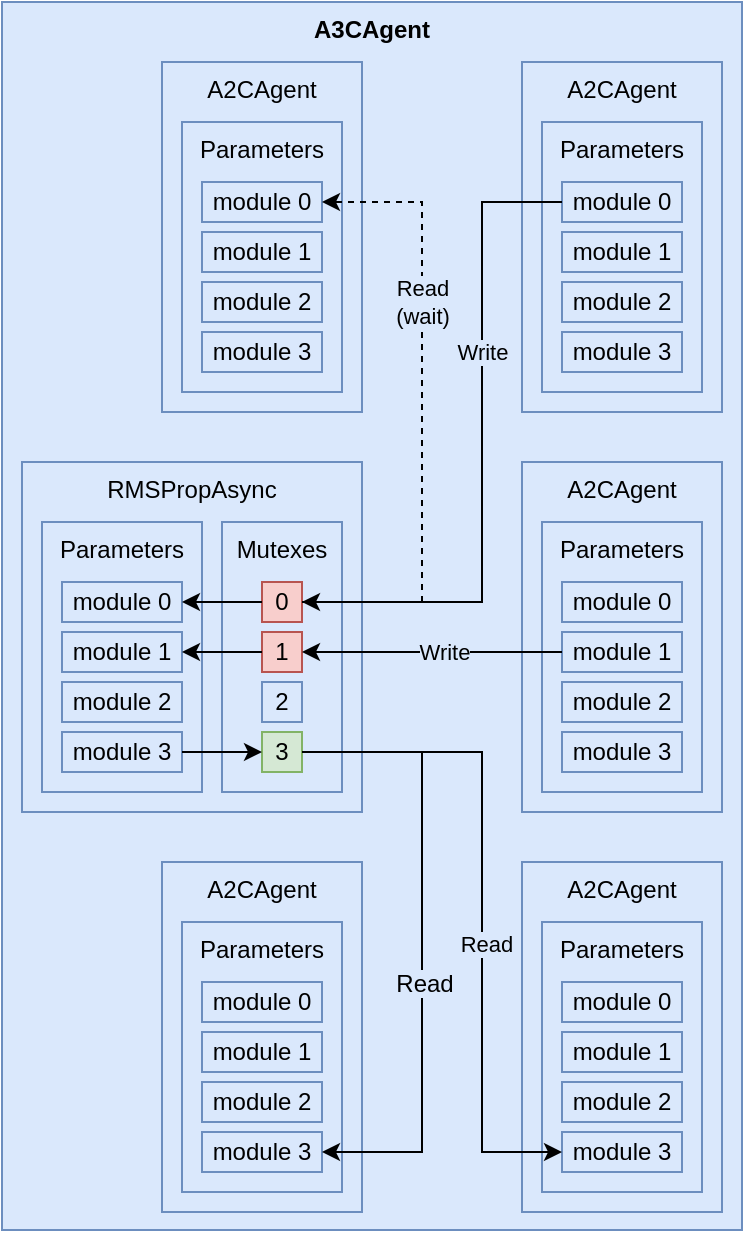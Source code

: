 <mxfile version="26.1.0">
  <diagram name="Page-1" id="9oAyltX0Z4I_NYAaA5z0">
    <mxGraphModel dx="1137" dy="638" grid="1" gridSize="10" guides="1" tooltips="1" connect="1" arrows="1" fold="1" page="1" pageScale="1" pageWidth="850" pageHeight="1100" math="0" shadow="0">
      <root>
        <mxCell id="0" />
        <mxCell id="1" parent="0" />
        <mxCell id="psgPVx_Mr6GsPkw7rHNx-107" value="&lt;b&gt;A3CAgent&lt;/b&gt;" style="rounded=0;whiteSpace=wrap;html=1;fillColor=#dae8fc;strokeColor=#6c8ebf;align=center;verticalAlign=top;" vertex="1" parent="1">
          <mxGeometry x="120" y="100" width="370" height="614" as="geometry" />
        </mxCell>
        <mxCell id="psgPVx_Mr6GsPkw7rHNx-90" value="" style="group" vertex="1" connectable="0" parent="1">
          <mxGeometry x="130" y="330" width="170" height="175" as="geometry" />
        </mxCell>
        <mxCell id="psgPVx_Mr6GsPkw7rHNx-1" value="RMSPropAsync" style="rounded=0;whiteSpace=wrap;html=1;fillColor=#dae8fc;strokeColor=#6c8ebf;align=center;verticalAlign=top;" vertex="1" parent="psgPVx_Mr6GsPkw7rHNx-90">
          <mxGeometry width="170" height="175" as="geometry" />
        </mxCell>
        <mxCell id="psgPVx_Mr6GsPkw7rHNx-23" value="Mutexes" style="rounded=0;whiteSpace=wrap;html=1;fillColor=#dae8fc;strokeColor=#6c8ebf;align=center;verticalAlign=top;" vertex="1" parent="psgPVx_Mr6GsPkw7rHNx-90">
          <mxGeometry x="100" y="30" width="60" height="135" as="geometry" />
        </mxCell>
        <mxCell id="psgPVx_Mr6GsPkw7rHNx-16" value="Parameters" style="rounded=0;whiteSpace=wrap;html=1;fillColor=#dae8fc;strokeColor=#6c8ebf;align=center;verticalAlign=top;" vertex="1" parent="psgPVx_Mr6GsPkw7rHNx-90">
          <mxGeometry x="10" y="30" width="80" height="135" as="geometry" />
        </mxCell>
        <mxCell id="psgPVx_Mr6GsPkw7rHNx-24" value="0" style="rounded=0;whiteSpace=wrap;html=1;fillColor=#f8cecc;strokeColor=#b85450;align=center;verticalAlign=middle;" vertex="1" parent="psgPVx_Mr6GsPkw7rHNx-90">
          <mxGeometry x="120" y="60" width="20" height="20" as="geometry" />
        </mxCell>
        <mxCell id="psgPVx_Mr6GsPkw7rHNx-25" value="1" style="rounded=0;whiteSpace=wrap;html=1;fillColor=#f8cecc;strokeColor=#b85450;align=center;verticalAlign=middle;" vertex="1" parent="psgPVx_Mr6GsPkw7rHNx-90">
          <mxGeometry x="120" y="85" width="20" height="20" as="geometry" />
        </mxCell>
        <mxCell id="psgPVx_Mr6GsPkw7rHNx-26" value="2" style="rounded=0;whiteSpace=wrap;html=1;fillColor=#dae8fc;strokeColor=#6c8ebf;align=center;verticalAlign=middle;" vertex="1" parent="psgPVx_Mr6GsPkw7rHNx-90">
          <mxGeometry x="120" y="110" width="20" height="20" as="geometry" />
        </mxCell>
        <mxCell id="psgPVx_Mr6GsPkw7rHNx-27" value="3" style="rounded=0;whiteSpace=wrap;html=1;fillColor=#d5e8d4;strokeColor=#82b366;align=center;verticalAlign=middle;" vertex="1" parent="psgPVx_Mr6GsPkw7rHNx-90">
          <mxGeometry x="120" y="135" width="20" height="20" as="geometry" />
        </mxCell>
        <mxCell id="psgPVx_Mr6GsPkw7rHNx-33" value="" style="group" vertex="1" connectable="0" parent="psgPVx_Mr6GsPkw7rHNx-90">
          <mxGeometry x="20" y="60" width="60" height="95" as="geometry" />
        </mxCell>
        <mxCell id="psgPVx_Mr6GsPkw7rHNx-17" value="module 0" style="rounded=0;whiteSpace=wrap;html=1;fillColor=#dae8fc;strokeColor=#6c8ebf;align=center;verticalAlign=middle;" vertex="1" parent="psgPVx_Mr6GsPkw7rHNx-33">
          <mxGeometry width="60" height="20" as="geometry" />
        </mxCell>
        <mxCell id="psgPVx_Mr6GsPkw7rHNx-18" value="module 1" style="rounded=0;whiteSpace=wrap;html=1;fillColor=#dae8fc;strokeColor=#6c8ebf;align=center;verticalAlign=middle;" vertex="1" parent="psgPVx_Mr6GsPkw7rHNx-33">
          <mxGeometry y="25" width="60" height="20" as="geometry" />
        </mxCell>
        <mxCell id="psgPVx_Mr6GsPkw7rHNx-20" value="module 2" style="rounded=0;whiteSpace=wrap;html=1;fillColor=#dae8fc;strokeColor=#6c8ebf;align=center;verticalAlign=middle;" vertex="1" parent="psgPVx_Mr6GsPkw7rHNx-33">
          <mxGeometry y="50" width="60" height="20" as="geometry" />
        </mxCell>
        <mxCell id="psgPVx_Mr6GsPkw7rHNx-22" value="module 3" style="rounded=0;whiteSpace=wrap;html=1;fillColor=#dae8fc;strokeColor=#6c8ebf;align=center;verticalAlign=middle;" vertex="1" parent="psgPVx_Mr6GsPkw7rHNx-33">
          <mxGeometry y="75" width="60" height="20" as="geometry" />
        </mxCell>
        <mxCell id="psgPVx_Mr6GsPkw7rHNx-51" style="edgeStyle=orthogonalEdgeStyle;rounded=0;orthogonalLoop=1;jettySize=auto;html=1;exitX=0;exitY=0.5;exitDx=0;exitDy=0;entryX=1;entryY=0.5;entryDx=0;entryDy=0;" edge="1" parent="psgPVx_Mr6GsPkw7rHNx-90" source="psgPVx_Mr6GsPkw7rHNx-24" target="psgPVx_Mr6GsPkw7rHNx-17">
          <mxGeometry relative="1" as="geometry" />
        </mxCell>
        <mxCell id="psgPVx_Mr6GsPkw7rHNx-53" style="edgeStyle=orthogonalEdgeStyle;rounded=0;orthogonalLoop=1;jettySize=auto;html=1;exitX=0;exitY=0.5;exitDx=0;exitDy=0;entryX=1;entryY=0.5;entryDx=0;entryDy=0;" edge="1" parent="psgPVx_Mr6GsPkw7rHNx-90" source="psgPVx_Mr6GsPkw7rHNx-25" target="psgPVx_Mr6GsPkw7rHNx-18">
          <mxGeometry relative="1" as="geometry" />
        </mxCell>
        <mxCell id="psgPVx_Mr6GsPkw7rHNx-65" style="edgeStyle=orthogonalEdgeStyle;rounded=0;orthogonalLoop=1;jettySize=auto;html=1;exitX=1;exitY=0.5;exitDx=0;exitDy=0;entryX=0;entryY=0.5;entryDx=0;entryDy=0;" edge="1" parent="psgPVx_Mr6GsPkw7rHNx-90" source="psgPVx_Mr6GsPkw7rHNx-22" target="psgPVx_Mr6GsPkw7rHNx-27">
          <mxGeometry relative="1" as="geometry" />
        </mxCell>
        <mxCell id="psgPVx_Mr6GsPkw7rHNx-41" value="" style="group" vertex="1" connectable="0" parent="1">
          <mxGeometry x="380" y="130" width="100" height="175" as="geometry" />
        </mxCell>
        <mxCell id="psgPVx_Mr6GsPkw7rHNx-34" value="A2CAgent" style="rounded=0;whiteSpace=wrap;html=1;fillColor=#dae8fc;strokeColor=#6c8ebf;align=center;verticalAlign=top;" vertex="1" parent="psgPVx_Mr6GsPkw7rHNx-41">
          <mxGeometry width="100" height="175" as="geometry" />
        </mxCell>
        <mxCell id="psgPVx_Mr6GsPkw7rHNx-35" value="Parameters" style="rounded=0;whiteSpace=wrap;html=1;fillColor=#dae8fc;strokeColor=#6c8ebf;align=center;verticalAlign=top;" vertex="1" parent="psgPVx_Mr6GsPkw7rHNx-41">
          <mxGeometry x="10" y="30" width="80" height="135" as="geometry" />
        </mxCell>
        <mxCell id="psgPVx_Mr6GsPkw7rHNx-36" value="" style="group" vertex="1" connectable="0" parent="psgPVx_Mr6GsPkw7rHNx-41">
          <mxGeometry x="20" y="60" width="60" height="95" as="geometry" />
        </mxCell>
        <mxCell id="psgPVx_Mr6GsPkw7rHNx-37" value="module 0" style="rounded=0;whiteSpace=wrap;html=1;fillColor=#dae8fc;strokeColor=#6c8ebf;align=center;verticalAlign=middle;" vertex="1" parent="psgPVx_Mr6GsPkw7rHNx-36">
          <mxGeometry width="60" height="20" as="geometry" />
        </mxCell>
        <mxCell id="psgPVx_Mr6GsPkw7rHNx-38" value="module 1" style="rounded=0;whiteSpace=wrap;html=1;fillColor=#dae8fc;strokeColor=#6c8ebf;align=center;verticalAlign=middle;" vertex="1" parent="psgPVx_Mr6GsPkw7rHNx-36">
          <mxGeometry y="25" width="60" height="20" as="geometry" />
        </mxCell>
        <mxCell id="psgPVx_Mr6GsPkw7rHNx-39" value="module 2" style="rounded=0;whiteSpace=wrap;html=1;fillColor=#dae8fc;strokeColor=#6c8ebf;align=center;verticalAlign=middle;" vertex="1" parent="psgPVx_Mr6GsPkw7rHNx-36">
          <mxGeometry y="50" width="60" height="20" as="geometry" />
        </mxCell>
        <mxCell id="psgPVx_Mr6GsPkw7rHNx-40" value="module 3" style="rounded=0;whiteSpace=wrap;html=1;fillColor=#dae8fc;strokeColor=#6c8ebf;align=center;verticalAlign=middle;" vertex="1" parent="psgPVx_Mr6GsPkw7rHNx-36">
          <mxGeometry y="75" width="60" height="20" as="geometry" />
        </mxCell>
        <mxCell id="psgPVx_Mr6GsPkw7rHNx-42" value="" style="group" vertex="1" connectable="0" parent="1">
          <mxGeometry x="380" y="330" width="100" height="175" as="geometry" />
        </mxCell>
        <mxCell id="psgPVx_Mr6GsPkw7rHNx-43" value="A2CAgent" style="rounded=0;whiteSpace=wrap;html=1;fillColor=#dae8fc;strokeColor=#6c8ebf;align=center;verticalAlign=top;" vertex="1" parent="psgPVx_Mr6GsPkw7rHNx-42">
          <mxGeometry width="100" height="175" as="geometry" />
        </mxCell>
        <mxCell id="psgPVx_Mr6GsPkw7rHNx-44" value="Parameters" style="rounded=0;whiteSpace=wrap;html=1;fillColor=#dae8fc;strokeColor=#6c8ebf;align=center;verticalAlign=top;" vertex="1" parent="psgPVx_Mr6GsPkw7rHNx-42">
          <mxGeometry x="10" y="30" width="80" height="135" as="geometry" />
        </mxCell>
        <mxCell id="psgPVx_Mr6GsPkw7rHNx-45" value="" style="group" vertex="1" connectable="0" parent="psgPVx_Mr6GsPkw7rHNx-42">
          <mxGeometry x="20" y="60" width="60" height="95" as="geometry" />
        </mxCell>
        <mxCell id="psgPVx_Mr6GsPkw7rHNx-46" value="module 0" style="rounded=0;whiteSpace=wrap;html=1;fillColor=#dae8fc;strokeColor=#6c8ebf;align=center;verticalAlign=middle;" vertex="1" parent="psgPVx_Mr6GsPkw7rHNx-45">
          <mxGeometry width="60" height="20" as="geometry" />
        </mxCell>
        <mxCell id="psgPVx_Mr6GsPkw7rHNx-47" value="module 1" style="rounded=0;whiteSpace=wrap;html=1;fillColor=#dae8fc;strokeColor=#6c8ebf;align=center;verticalAlign=middle;" vertex="1" parent="psgPVx_Mr6GsPkw7rHNx-45">
          <mxGeometry y="25" width="60" height="20" as="geometry" />
        </mxCell>
        <mxCell id="psgPVx_Mr6GsPkw7rHNx-48" value="module 2" style="rounded=0;whiteSpace=wrap;html=1;fillColor=#dae8fc;strokeColor=#6c8ebf;align=center;verticalAlign=middle;" vertex="1" parent="psgPVx_Mr6GsPkw7rHNx-45">
          <mxGeometry y="50" width="60" height="20" as="geometry" />
        </mxCell>
        <mxCell id="psgPVx_Mr6GsPkw7rHNx-49" value="module 3" style="rounded=0;whiteSpace=wrap;html=1;fillColor=#dae8fc;strokeColor=#6c8ebf;align=center;verticalAlign=middle;" vertex="1" parent="psgPVx_Mr6GsPkw7rHNx-45">
          <mxGeometry y="75" width="60" height="20" as="geometry" />
        </mxCell>
        <mxCell id="psgPVx_Mr6GsPkw7rHNx-50" style="edgeStyle=elbowEdgeStyle;rounded=0;orthogonalLoop=1;jettySize=auto;html=1;exitX=0;exitY=0.5;exitDx=0;exitDy=0;entryX=1;entryY=0.5;entryDx=0;entryDy=0;" edge="1" parent="1" source="psgPVx_Mr6GsPkw7rHNx-37" target="psgPVx_Mr6GsPkw7rHNx-24">
          <mxGeometry relative="1" as="geometry">
            <Array as="points">
              <mxPoint x="360" y="300" />
            </Array>
          </mxGeometry>
        </mxCell>
        <mxCell id="psgPVx_Mr6GsPkw7rHNx-54" value="Write" style="edgeLabel;html=1;align=center;verticalAlign=middle;resizable=0;points=[];fillColor=#99C1F1;labelBackgroundColor=#DAE8FC;" vertex="1" connectable="0" parent="psgPVx_Mr6GsPkw7rHNx-50">
          <mxGeometry x="0.114" relative="1" as="geometry">
            <mxPoint y="-69" as="offset" />
          </mxGeometry>
        </mxCell>
        <mxCell id="psgPVx_Mr6GsPkw7rHNx-52" style="edgeStyle=orthogonalEdgeStyle;rounded=0;orthogonalLoop=1;jettySize=auto;html=1;exitX=0;exitY=0.5;exitDx=0;exitDy=0;entryX=1;entryY=0.5;entryDx=0;entryDy=0;" edge="1" parent="1" source="psgPVx_Mr6GsPkw7rHNx-47" target="psgPVx_Mr6GsPkw7rHNx-25">
          <mxGeometry relative="1" as="geometry">
            <Array as="points">
              <mxPoint x="400" y="425" />
              <mxPoint x="400" y="385" />
            </Array>
          </mxGeometry>
        </mxCell>
        <mxCell id="psgPVx_Mr6GsPkw7rHNx-55" value="Write" style="edgeLabel;html=1;align=center;verticalAlign=middle;resizable=0;points=[];fillColor=#99C1F1;labelBackgroundColor=#DAE8FC;spacingLeft=0;spacingRight=0;" vertex="1" connectable="0" parent="psgPVx_Mr6GsPkw7rHNx-52">
          <mxGeometry x="0.042" y="1" relative="1" as="geometry">
            <mxPoint x="8" y="-1" as="offset" />
          </mxGeometry>
        </mxCell>
        <mxCell id="psgPVx_Mr6GsPkw7rHNx-56" value="" style="group" vertex="1" connectable="0" parent="1">
          <mxGeometry x="380" y="530" width="100" height="175" as="geometry" />
        </mxCell>
        <mxCell id="psgPVx_Mr6GsPkw7rHNx-57" value="A2CAgent" style="rounded=0;whiteSpace=wrap;html=1;fillColor=#dae8fc;strokeColor=#6c8ebf;align=center;verticalAlign=top;" vertex="1" parent="psgPVx_Mr6GsPkw7rHNx-56">
          <mxGeometry width="100" height="175" as="geometry" />
        </mxCell>
        <mxCell id="psgPVx_Mr6GsPkw7rHNx-58" value="Parameters" style="rounded=0;whiteSpace=wrap;html=1;fillColor=#dae8fc;strokeColor=#6c8ebf;align=center;verticalAlign=top;" vertex="1" parent="psgPVx_Mr6GsPkw7rHNx-56">
          <mxGeometry x="10" y="30" width="80" height="135" as="geometry" />
        </mxCell>
        <mxCell id="psgPVx_Mr6GsPkw7rHNx-59" value="" style="group" vertex="1" connectable="0" parent="psgPVx_Mr6GsPkw7rHNx-56">
          <mxGeometry x="20" y="60" width="60" height="95" as="geometry" />
        </mxCell>
        <mxCell id="psgPVx_Mr6GsPkw7rHNx-60" value="module 0" style="rounded=0;whiteSpace=wrap;html=1;fillColor=#dae8fc;strokeColor=#6c8ebf;align=center;verticalAlign=middle;" vertex="1" parent="psgPVx_Mr6GsPkw7rHNx-59">
          <mxGeometry width="60" height="20" as="geometry" />
        </mxCell>
        <mxCell id="psgPVx_Mr6GsPkw7rHNx-61" value="module 1" style="rounded=0;whiteSpace=wrap;html=1;fillColor=#dae8fc;strokeColor=#6c8ebf;align=center;verticalAlign=middle;" vertex="1" parent="psgPVx_Mr6GsPkw7rHNx-59">
          <mxGeometry y="25" width="60" height="20" as="geometry" />
        </mxCell>
        <mxCell id="psgPVx_Mr6GsPkw7rHNx-62" value="module 2" style="rounded=0;whiteSpace=wrap;html=1;fillColor=#dae8fc;strokeColor=#6c8ebf;align=center;verticalAlign=middle;" vertex="1" parent="psgPVx_Mr6GsPkw7rHNx-59">
          <mxGeometry y="50" width="60" height="20" as="geometry" />
        </mxCell>
        <mxCell id="psgPVx_Mr6GsPkw7rHNx-63" value="module 3" style="rounded=0;whiteSpace=wrap;html=1;fillColor=#dae8fc;strokeColor=#6c8ebf;align=center;verticalAlign=middle;" vertex="1" parent="psgPVx_Mr6GsPkw7rHNx-59">
          <mxGeometry y="75" width="60" height="20" as="geometry" />
        </mxCell>
        <mxCell id="psgPVx_Mr6GsPkw7rHNx-68" value="" style="group" vertex="1" connectable="0" parent="1">
          <mxGeometry x="200" y="530" width="100" height="175" as="geometry" />
        </mxCell>
        <mxCell id="psgPVx_Mr6GsPkw7rHNx-69" value="A2CAgent" style="rounded=0;whiteSpace=wrap;html=1;fillColor=#dae8fc;strokeColor=#6c8ebf;align=center;verticalAlign=top;" vertex="1" parent="psgPVx_Mr6GsPkw7rHNx-68">
          <mxGeometry width="100" height="175" as="geometry" />
        </mxCell>
        <mxCell id="psgPVx_Mr6GsPkw7rHNx-70" value="Parameters" style="rounded=0;whiteSpace=wrap;html=1;fillColor=#dae8fc;strokeColor=#6c8ebf;align=center;verticalAlign=top;" vertex="1" parent="psgPVx_Mr6GsPkw7rHNx-68">
          <mxGeometry x="10" y="30" width="80" height="135" as="geometry" />
        </mxCell>
        <mxCell id="psgPVx_Mr6GsPkw7rHNx-71" value="" style="group" vertex="1" connectable="0" parent="psgPVx_Mr6GsPkw7rHNx-68">
          <mxGeometry x="20" y="60" width="60" height="95" as="geometry" />
        </mxCell>
        <mxCell id="psgPVx_Mr6GsPkw7rHNx-72" value="module 0" style="rounded=0;whiteSpace=wrap;html=1;fillColor=#dae8fc;strokeColor=#6c8ebf;align=center;verticalAlign=middle;" vertex="1" parent="psgPVx_Mr6GsPkw7rHNx-71">
          <mxGeometry width="60" height="20" as="geometry" />
        </mxCell>
        <mxCell id="psgPVx_Mr6GsPkw7rHNx-73" value="module 1" style="rounded=0;whiteSpace=wrap;html=1;fillColor=#dae8fc;strokeColor=#6c8ebf;align=center;verticalAlign=middle;" vertex="1" parent="psgPVx_Mr6GsPkw7rHNx-71">
          <mxGeometry y="25" width="60" height="20" as="geometry" />
        </mxCell>
        <mxCell id="psgPVx_Mr6GsPkw7rHNx-74" value="module 2" style="rounded=0;whiteSpace=wrap;html=1;fillColor=#dae8fc;strokeColor=#6c8ebf;align=center;verticalAlign=middle;" vertex="1" parent="psgPVx_Mr6GsPkw7rHNx-71">
          <mxGeometry y="50" width="60" height="20" as="geometry" />
        </mxCell>
        <mxCell id="psgPVx_Mr6GsPkw7rHNx-75" value="module 3" style="rounded=0;whiteSpace=wrap;html=1;fillColor=#dae8fc;strokeColor=#6c8ebf;align=center;verticalAlign=middle;" vertex="1" parent="psgPVx_Mr6GsPkw7rHNx-71">
          <mxGeometry y="75" width="60" height="20" as="geometry" />
        </mxCell>
        <mxCell id="psgPVx_Mr6GsPkw7rHNx-66" style="edgeStyle=elbowEdgeStyle;rounded=0;orthogonalLoop=1;jettySize=auto;html=1;exitX=1;exitY=0.5;exitDx=0;exitDy=0;entryX=0;entryY=0.5;entryDx=0;entryDy=0;" edge="1" parent="1" source="psgPVx_Mr6GsPkw7rHNx-27" target="psgPVx_Mr6GsPkw7rHNx-63">
          <mxGeometry relative="1" as="geometry">
            <Array as="points">
              <mxPoint x="360" y="550" />
            </Array>
          </mxGeometry>
        </mxCell>
        <mxCell id="psgPVx_Mr6GsPkw7rHNx-67" value="Read" style="edgeLabel;html=1;align=center;verticalAlign=middle;resizable=0;points=[];fillColor=#99C1F1;labelBackgroundColor=#DAE8FC;" vertex="1" connectable="0" parent="psgPVx_Mr6GsPkw7rHNx-66">
          <mxGeometry x="-0.009" y="2" relative="1" as="geometry">
            <mxPoint y="22" as="offset" />
          </mxGeometry>
        </mxCell>
        <mxCell id="psgPVx_Mr6GsPkw7rHNx-76" style="edgeStyle=elbowEdgeStyle;rounded=0;orthogonalLoop=1;jettySize=auto;html=1;exitX=1;exitY=0.5;exitDx=0;exitDy=0;entryX=1;entryY=0.5;entryDx=0;entryDy=0;" edge="1" parent="1" source="psgPVx_Mr6GsPkw7rHNx-27" target="psgPVx_Mr6GsPkw7rHNx-75">
          <mxGeometry relative="1" as="geometry">
            <Array as="points">
              <mxPoint x="330" y="560" />
            </Array>
          </mxGeometry>
        </mxCell>
        <mxCell id="psgPVx_Mr6GsPkw7rHNx-79" value="Read" style="edgeLabel;html=1;align=center;verticalAlign=top;resizable=0;points=[];fillColor=#dae8fc;rounded=0;strokeColor=#6c8ebf;fontFamily=Helvetica;fontSize=12;fontColor=default;labelBackgroundColor=#DAE8FC;" vertex="1" connectable="0" parent="psgPVx_Mr6GsPkw7rHNx-76">
          <mxGeometry x="0.046" y="1" relative="1" as="geometry">
            <mxPoint as="offset" />
          </mxGeometry>
        </mxCell>
        <mxCell id="psgPVx_Mr6GsPkw7rHNx-80" value="" style="group" vertex="1" connectable="0" parent="1">
          <mxGeometry x="200" y="130" width="100" height="175" as="geometry" />
        </mxCell>
        <mxCell id="psgPVx_Mr6GsPkw7rHNx-81" value="A2CAgent" style="rounded=0;whiteSpace=wrap;html=1;fillColor=#dae8fc;strokeColor=#6c8ebf;align=center;verticalAlign=top;" vertex="1" parent="psgPVx_Mr6GsPkw7rHNx-80">
          <mxGeometry width="100" height="175" as="geometry" />
        </mxCell>
        <mxCell id="psgPVx_Mr6GsPkw7rHNx-82" value="Parameters" style="rounded=0;whiteSpace=wrap;html=1;fillColor=#dae8fc;strokeColor=#6c8ebf;align=center;verticalAlign=top;" vertex="1" parent="psgPVx_Mr6GsPkw7rHNx-80">
          <mxGeometry x="10" y="30" width="80" height="135" as="geometry" />
        </mxCell>
        <mxCell id="psgPVx_Mr6GsPkw7rHNx-83" value="" style="group" vertex="1" connectable="0" parent="psgPVx_Mr6GsPkw7rHNx-80">
          <mxGeometry x="20" y="60" width="60" height="95" as="geometry" />
        </mxCell>
        <mxCell id="psgPVx_Mr6GsPkw7rHNx-84" value="module 0" style="rounded=0;whiteSpace=wrap;html=1;fillColor=#dae8fc;strokeColor=#6c8ebf;align=center;verticalAlign=middle;" vertex="1" parent="psgPVx_Mr6GsPkw7rHNx-83">
          <mxGeometry width="60" height="20" as="geometry" />
        </mxCell>
        <mxCell id="psgPVx_Mr6GsPkw7rHNx-85" value="module 1" style="rounded=0;whiteSpace=wrap;html=1;fillColor=#dae8fc;strokeColor=#6c8ebf;align=center;verticalAlign=middle;" vertex="1" parent="psgPVx_Mr6GsPkw7rHNx-83">
          <mxGeometry y="25" width="60" height="20" as="geometry" />
        </mxCell>
        <mxCell id="psgPVx_Mr6GsPkw7rHNx-86" value="module 2" style="rounded=0;whiteSpace=wrap;html=1;fillColor=#dae8fc;strokeColor=#6c8ebf;align=center;verticalAlign=middle;" vertex="1" parent="psgPVx_Mr6GsPkw7rHNx-83">
          <mxGeometry y="50" width="60" height="20" as="geometry" />
        </mxCell>
        <mxCell id="psgPVx_Mr6GsPkw7rHNx-87" value="module 3" style="rounded=0;whiteSpace=wrap;html=1;fillColor=#dae8fc;strokeColor=#6c8ebf;align=center;verticalAlign=middle;" vertex="1" parent="psgPVx_Mr6GsPkw7rHNx-83">
          <mxGeometry y="75" width="60" height="20" as="geometry" />
        </mxCell>
        <mxCell id="psgPVx_Mr6GsPkw7rHNx-88" style="edgeStyle=elbowEdgeStyle;rounded=0;orthogonalLoop=1;jettySize=auto;html=1;exitX=1;exitY=0.5;exitDx=0;exitDy=0;entryX=1;entryY=0.5;entryDx=0;entryDy=0;dashed=1;" edge="1" parent="1" source="psgPVx_Mr6GsPkw7rHNx-24" target="psgPVx_Mr6GsPkw7rHNx-84">
          <mxGeometry relative="1" as="geometry">
            <Array as="points">
              <mxPoint x="330" y="300" />
            </Array>
          </mxGeometry>
        </mxCell>
        <mxCell id="psgPVx_Mr6GsPkw7rHNx-89" value="&lt;div&gt;Read&lt;/div&gt;&lt;div&gt;(wait)&lt;/div&gt;" style="edgeLabel;html=1;align=center;verticalAlign=middle;resizable=0;points=[];fillColor=#99C1F1;labelBackgroundColor=#DAE8FC;" vertex="1" connectable="0" parent="psgPVx_Mr6GsPkw7rHNx-88">
          <mxGeometry x="0.039" relative="1" as="geometry">
            <mxPoint y="-49" as="offset" />
          </mxGeometry>
        </mxCell>
      </root>
    </mxGraphModel>
  </diagram>
</mxfile>
